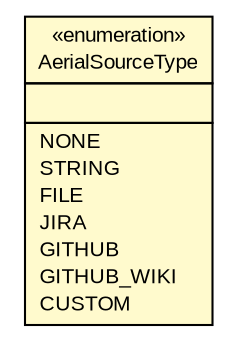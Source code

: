 #!/usr/local/bin/dot
#
# Class diagram 
# Generated by UMLGraph version R5_6 (http://www.umlgraph.org/)
#

digraph G {
	edge [fontname="arial",fontsize=10,labelfontname="arial",labelfontsize=10];
	node [fontname="arial",fontsize=10,shape=plaintext];
	nodesep=0.25;
	ranksep=0.5;
	// com.github.mkolisnyk.aerial.core.params.AerialSourceType
	c2457 [label=<<table title="com.github.mkolisnyk.aerial.core.params.AerialSourceType" border="0" cellborder="1" cellspacing="0" cellpadding="2" port="p" bgcolor="lemonChiffon" href="./AerialSourceType.html">
		<tr><td><table border="0" cellspacing="0" cellpadding="1">
<tr><td align="center" balign="center"> &#171;enumeration&#187; </td></tr>
<tr><td align="center" balign="center"> AerialSourceType </td></tr>
		</table></td></tr>
		<tr><td><table border="0" cellspacing="0" cellpadding="1">
<tr><td align="left" balign="left">  </td></tr>
		</table></td></tr>
		<tr><td><table border="0" cellspacing="0" cellpadding="1">
<tr><td align="left" balign="left"> NONE </td></tr>
<tr><td align="left" balign="left"> STRING </td></tr>
<tr><td align="left" balign="left"> FILE </td></tr>
<tr><td align="left" balign="left"> JIRA </td></tr>
<tr><td align="left" balign="left"> GITHUB </td></tr>
<tr><td align="left" balign="left"> GITHUB_WIKI </td></tr>
<tr><td align="left" balign="left"> CUSTOM </td></tr>
		</table></td></tr>
		</table>>, URL="./AerialSourceType.html", fontname="arial", fontcolor="black", fontsize=10.0];
}

